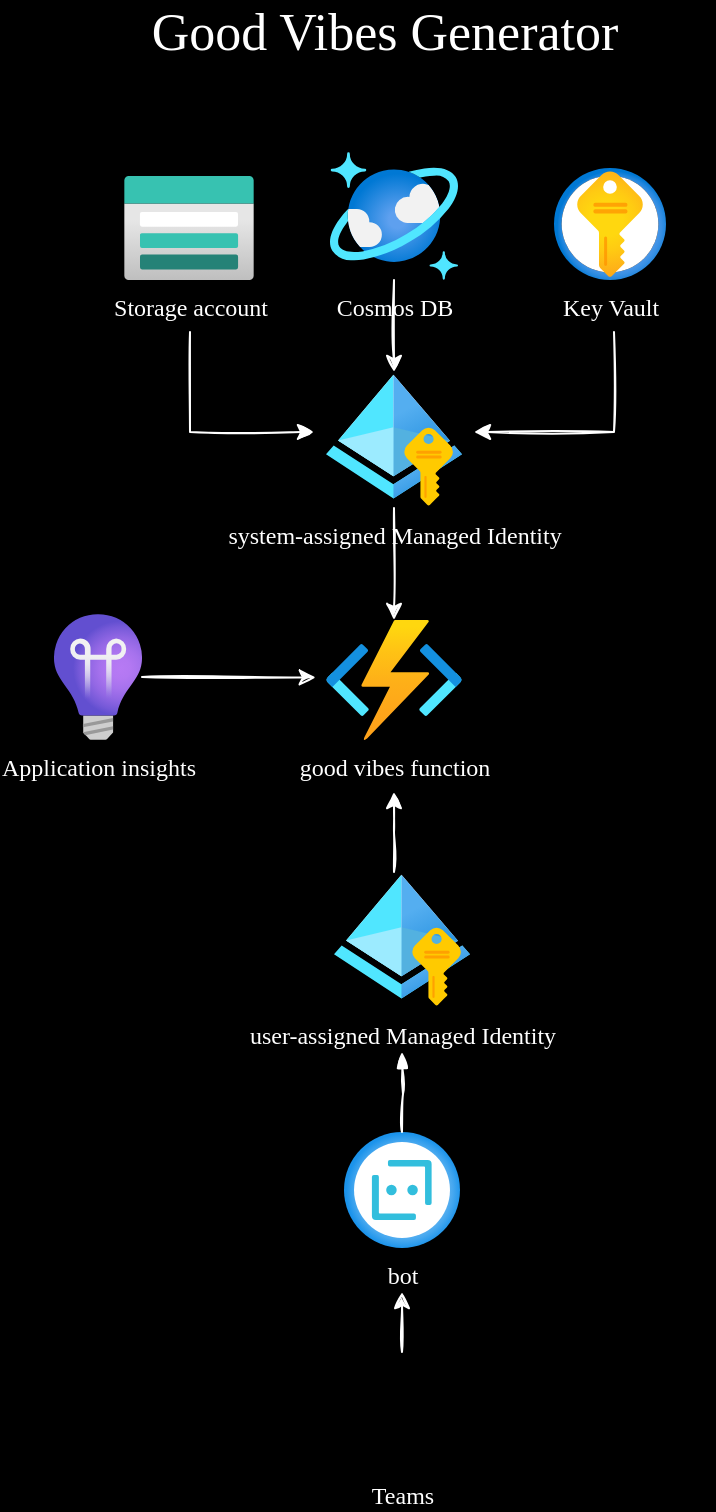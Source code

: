 <mxfile version="16.6.4" type="device"><diagram id="ZHDBUFzja5k816j2eH0Z" name="Page-1"><mxGraphModel dx="1824" dy="1046" grid="0" gridSize="10" guides="1" tooltips="1" connect="1" arrows="1" fold="1" page="1" pageScale="1" pageWidth="583" pageHeight="827" background="#000000" math="0" shadow="0"><root><mxCell id="0"/><mxCell id="1" parent="0"/><mxCell id="cnITvb-Z5KuHiiICa32X-23" value="" style="edgeStyle=orthogonalEdgeStyle;rounded=0;jumpStyle=arc;orthogonalLoop=1;jettySize=auto;html=1;sketch=1;strokeColor=#FFFFFF;" edge="1" parent="1" source="v-nknyPVe4pK8IG-PSr2-1" target="v-nknyPVe4pK8IG-PSr2-5"><mxGeometry relative="1" as="geometry"/></mxCell><mxCell id="v-nknyPVe4pK8IG-PSr2-1" value="Cosmos DB" style="aspect=fixed;html=1;points=[];align=center;image;fontSize=12;image=img/lib/azure2/databases/Azure_Cosmos_DB.svg;fontFamily=Lucida Console;fontColor=#FFFFFF;labelBackgroundColor=none;" parent="1" vertex="1"><mxGeometry x="268" y="130" width="64" height="64" as="geometry"/></mxCell><mxCell id="v-nknyPVe4pK8IG-PSr2-2" value="Key Vault" style="aspect=fixed;html=1;points=[];align=center;image;fontSize=12;image=img/lib/azure2/security/Key_Vaults.svg;fontFamily=Lucida Console;fontColor=#FFFFFF;labelBackgroundColor=none;" parent="1" vertex="1"><mxGeometry x="380" y="138" width="56" height="56" as="geometry"/></mxCell><mxCell id="cnITvb-Z5KuHiiICa32X-19" value="" style="edgeStyle=orthogonalEdgeStyle;rounded=0;jumpStyle=arc;orthogonalLoop=1;jettySize=auto;html=1;sketch=1;strokeColor=#FFFFFF;" edge="1" parent="1"><mxGeometry relative="1" as="geometry"><mxPoint x="198" y="220" as="sourcePoint"/><mxPoint x="260" y="270" as="targetPoint"/><Array as="points"><mxPoint x="198" y="270"/></Array></mxGeometry></mxCell><mxCell id="v-nknyPVe4pK8IG-PSr2-3" value="Storage account" style="aspect=fixed;html=1;points=[];align=center;image;fontSize=12;image=img/lib/azure2/storage/Storage_Accounts.svg;fontFamily=Lucida Console;fontColor=#FFFFFF;labelBackgroundColor=none;" parent="1" vertex="1"><mxGeometry x="165" y="142" width="65" height="52" as="geometry"/></mxCell><mxCell id="cnITvb-Z5KuHiiICa32X-12" value="&lt;br&gt;" style="edgeStyle=orthogonalEdgeStyle;rounded=0;orthogonalLoop=1;jettySize=auto;html=1;sketch=1;strokeColor=#FFFFFF;" edge="1" parent="1" source="v-nknyPVe4pK8IG-PSr2-5" target="v-nknyPVe4pK8IG-PSr2-25"><mxGeometry relative="1" as="geometry"/></mxCell><mxCell id="v-nknyPVe4pK8IG-PSr2-5" value="system-assigned Managed Identity" style="aspect=fixed;html=1;points=[];align=center;image;fontSize=12;image=img/lib/azure2/identity/Managed_Identities.svg;fontFamily=Lucida Console;fontColor=#FFFFFF;labelBackgroundColor=none;" parent="1" vertex="1"><mxGeometry x="266" y="240" width="68" height="68" as="geometry"/></mxCell><mxCell id="cnITvb-Z5KuHiiICa32X-13" value="" style="edgeStyle=orthogonalEdgeStyle;rounded=0;orthogonalLoop=1;jettySize=auto;html=1;entryX=-0.075;entryY=0.479;entryDx=0;entryDy=0;entryPerimeter=0;jumpStyle=sharp;sketch=1;strokeColor=#FFFFFF;" edge="1" parent="1" source="v-nknyPVe4pK8IG-PSr2-11" target="v-nknyPVe4pK8IG-PSr2-25"><mxGeometry relative="1" as="geometry"/></mxCell><mxCell id="v-nknyPVe4pK8IG-PSr2-11" value="Application insights" style="aspect=fixed;html=1;points=[];align=center;image;fontSize=12;image=img/lib/azure2/devops/Application_Insights.svg;fontFamily=Lucida Console;fontColor=#FFFFFF;labelBackgroundColor=none;" parent="1" vertex="1"><mxGeometry x="130" y="361" width="44" height="63" as="geometry"/></mxCell><mxCell id="v-nknyPVe4pK8IG-PSr2-23" value="bot" style="aspect=fixed;html=1;points=[];align=center;image;fontSize=12;image=img/lib/azure2/ai_machine_learning/Bot_Services.svg;fontFamily=Lucida Console;fontColor=#FFFFFF;labelBackgroundColor=none;" parent="1" vertex="1"><mxGeometry x="275" y="620" width="58" height="58" as="geometry"/></mxCell><mxCell id="v-nknyPVe4pK8IG-PSr2-25" value="good vibes function&lt;br&gt;" style="aspect=fixed;html=1;points=[];align=center;image;fontSize=12;image=img/lib/azure2/compute/Function_Apps.svg;fontFamily=Lucida Console;fontColor=#FFFFFF;labelBackgroundColor=none;" parent="1" vertex="1"><mxGeometry x="266" y="364" width="68" height="60" as="geometry"/></mxCell><mxCell id="cnITvb-Z5KuHiiICa32X-14" value="" style="edgeStyle=orthogonalEdgeStyle;rounded=0;orthogonalLoop=1;jettySize=auto;html=1;sketch=1;strokeColor=#FFFFFF;" edge="1" parent="1" source="v-nknyPVe4pK8IG-PSr2-27"><mxGeometry relative="1" as="geometry"><mxPoint x="300" y="450" as="targetPoint"/><Array as="points"><mxPoint x="300" y="470"/><mxPoint x="300" y="470"/></Array></mxGeometry></mxCell><mxCell id="cnITvb-Z5KuHiiICa32X-15" value="" style="edgeStyle=orthogonalEdgeStyle;rounded=0;orthogonalLoop=1;jettySize=auto;html=1;sketch=1;startArrow=blockThin;startFill=1;endArrow=none;endFill=0;strokeColor=#FFFFFF;" edge="1" parent="1" target="v-nknyPVe4pK8IG-PSr2-23"><mxGeometry relative="1" as="geometry"><mxPoint x="304" y="580" as="sourcePoint"/></mxGeometry></mxCell><mxCell id="v-nknyPVe4pK8IG-PSr2-27" value="user-assigned Managed Identity" style="aspect=fixed;html=1;points=[];align=center;image;fontSize=12;image=img/lib/azure2/identity/Managed_Identities.svg;fontFamily=Lucida Console;fontColor=#FFFFFF;labelBackgroundColor=none;" parent="1" vertex="1"><mxGeometry x="270" y="490" width="68" height="68" as="geometry"/></mxCell><mxCell id="v-nknyPVe4pK8IG-PSr2-30" value="&lt;font style=&quot;font-size: 26px&quot;&gt;Good Vibes Generator&lt;/font&gt;" style="text;html=1;resizable=0;autosize=1;align=center;verticalAlign=middle;points=[];fillColor=none;strokeColor=none;rounded=0;fontFamily=Lucida Console;fontColor=#FFFFFF;" parent="1" vertex="1"><mxGeometry x="130" y="60" width="330" height="20" as="geometry"/></mxCell><mxCell id="cnITvb-Z5KuHiiICa32X-24" value="" style="edgeStyle=elbowEdgeStyle;rounded=0;jumpStyle=sharp;orthogonalLoop=1;jettySize=auto;html=1;elbow=vertical;sketch=1;strokeColor=#FFFFFF;" edge="1" parent="1" source="cnITvb-Z5KuHiiICa32X-8"><mxGeometry relative="1" as="geometry"><mxPoint x="304" y="700" as="targetPoint"/></mxGeometry></mxCell><mxCell id="cnITvb-Z5KuHiiICa32X-8" value="Teams" style="shape=image;html=1;verticalAlign=top;verticalLabelPosition=bottom;labelBackgroundColor=none;imageAspect=0;aspect=fixed;image=https://cdn0.iconfinder.com/data/icons/logos-microsoft-office-365/128/Microsoft_Office-10-128.png;fontFamily=Lucida Console;fontColor=#FFFFFF;" vertex="1" parent="1"><mxGeometry x="275" y="730" width="58" height="58" as="geometry"/></mxCell><mxCell id="cnITvb-Z5KuHiiICa32X-22" value="" style="edgeStyle=orthogonalEdgeStyle;rounded=0;jumpStyle=arc;orthogonalLoop=1;jettySize=auto;html=1;sketch=1;strokeColor=#FFFFFF;" edge="1" parent="1"><mxGeometry relative="1" as="geometry"><mxPoint x="410" y="220" as="sourcePoint"/><mxPoint x="340" y="270" as="targetPoint"/><Array as="points"><mxPoint x="410" y="270"/></Array></mxGeometry></mxCell></root></mxGraphModel></diagram></mxfile>